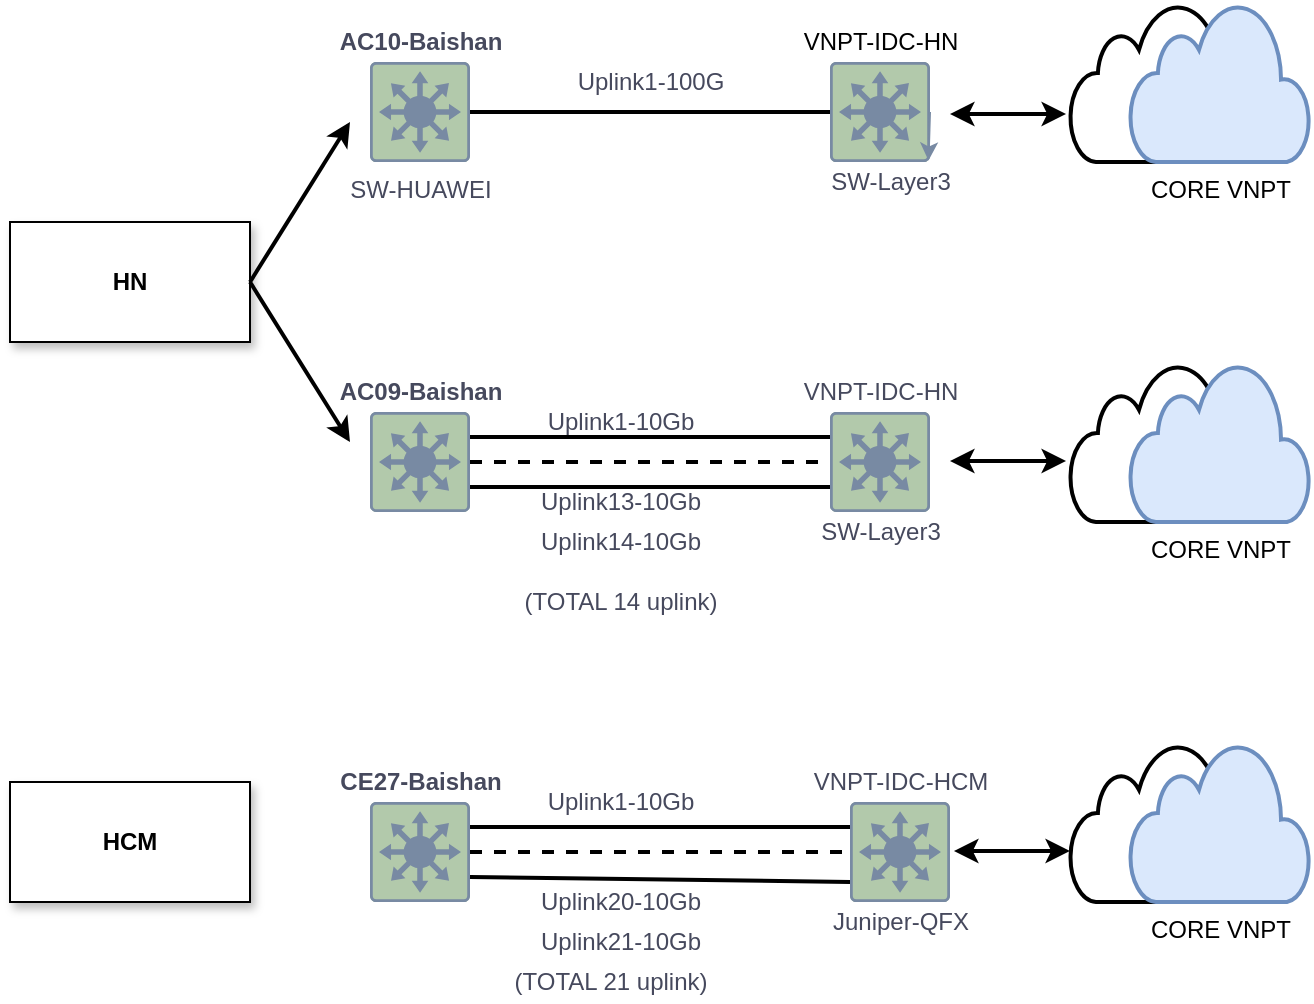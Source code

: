 <mxfile version="16.6.1" type="github">
  <diagram id="zg_nwdsOLGQ5OXIXQM-a" name="Page-1">
    <mxGraphModel dx="1426" dy="769" grid="1" gridSize="10" guides="1" tooltips="1" connect="1" arrows="1" fold="1" page="1" pageScale="1" pageWidth="850" pageHeight="1100" math="0" shadow="0">
      <root>
        <mxCell id="0" />
        <mxCell id="1" parent="0" />
        <mxCell id="f6KAYN7GES7s_KWKaqu8-1" value="" style="sketch=0;points=[[0.015,0.015,0],[0.985,0.015,0],[0.985,0.985,0],[0.015,0.985,0],[0.25,0,0],[0.5,0,0],[0.75,0,0],[1,0.25,0],[1,0.5,0],[1,0.75,0],[0.75,1,0],[0.5,1,0],[0.25,1,0],[0,0.75,0],[0,0.5,0],[0,0.25,0]];verticalLabelPosition=bottom;html=1;verticalAlign=top;aspect=fixed;align=center;pointerEvents=1;shape=mxgraph.cisco19.rect;prIcon=l3_switch;fillColor=#B2C9AB;strokeColor=#788AA3;fontColor=#46495D;" vertex="1" parent="1">
          <mxGeometry x="200" y="245" width="50" height="50" as="geometry" />
        </mxCell>
        <mxCell id="f6KAYN7GES7s_KWKaqu8-2" value="SW-HUAWEI" style="sketch=0;points=[[0.015,0.015,0],[0.985,0.015,0],[0.985,0.985,0],[0.015,0.985,0],[0.25,0,0],[0.5,0,0],[0.75,0,0],[1,0.25,0],[1,0.5,0],[1,0.75,0],[0.75,1,0],[0.5,1,0],[0.25,1,0],[0,0.75,0],[0,0.5,0],[0,0.25,0]];verticalLabelPosition=bottom;html=1;verticalAlign=top;aspect=fixed;align=center;pointerEvents=1;shape=mxgraph.cisco19.rect;prIcon=l3_switch;fillColor=#B2C9AB;strokeColor=#788AA3;fontColor=#46495D;" vertex="1" parent="1">
          <mxGeometry x="200" y="70" width="50" height="50" as="geometry" />
        </mxCell>
        <mxCell id="f6KAYN7GES7s_KWKaqu8-3" value="" style="sketch=0;points=[[0.015,0.015,0],[0.985,0.015,0],[0.985,0.985,0],[0.015,0.985,0],[0.25,0,0],[0.5,0,0],[0.75,0,0],[1,0.25,0],[1,0.5,0],[1,0.75,0],[0.75,1,0],[0.5,1,0],[0.25,1,0],[0,0.75,0],[0,0.5,0],[0,0.25,0]];verticalLabelPosition=bottom;html=1;verticalAlign=top;aspect=fixed;align=center;pointerEvents=1;shape=mxgraph.cisco19.rect;prIcon=l3_switch;fillColor=#B2C9AB;strokeColor=#788AA3;fontColor=#46495D;" vertex="1" parent="1">
          <mxGeometry x="430" y="70" width="50" height="50" as="geometry" />
        </mxCell>
        <mxCell id="f6KAYN7GES7s_KWKaqu8-8" style="edgeStyle=orthogonalEdgeStyle;rounded=0;orthogonalLoop=1;jettySize=auto;html=1;exitX=1;exitY=0.5;exitDx=0;exitDy=0;exitPerimeter=0;strokeColor=#788AA3;fontColor=#46495D;" edge="1" parent="1" source="f6KAYN7GES7s_KWKaqu8-4">
          <mxGeometry relative="1" as="geometry">
            <mxPoint x="480" y="270" as="targetPoint" />
          </mxGeometry>
        </mxCell>
        <mxCell id="f6KAYN7GES7s_KWKaqu8-4" value="" style="sketch=0;points=[[0.015,0.015,0],[0.985,0.015,0],[0.985,0.985,0],[0.015,0.985,0],[0.25,0,0],[0.5,0,0],[0.75,0,0],[1,0.25,0],[1,0.5,0],[1,0.75,0],[0.75,1,0],[0.5,1,0],[0.25,1,0],[0,0.75,0],[0,0.5,0],[0,0.25,0]];verticalLabelPosition=bottom;html=1;verticalAlign=top;aspect=fixed;align=center;pointerEvents=1;shape=mxgraph.cisco19.rect;prIcon=l3_switch;fillColor=#B2C9AB;strokeColor=#788AA3;fontColor=#46495D;" vertex="1" parent="1">
          <mxGeometry x="430" y="245" width="50" height="50" as="geometry" />
        </mxCell>
        <mxCell id="f6KAYN7GES7s_KWKaqu8-5" value="" style="sketch=0;points=[[0.015,0.015,0],[0.985,0.015,0],[0.985,0.985,0],[0.015,0.985,0],[0.25,0,0],[0.5,0,0],[0.75,0,0],[1,0.25,0],[1,0.5,0],[1,0.75,0],[0.75,1,0],[0.5,1,0],[0.25,1,0],[0,0.75,0],[0,0.5,0],[0,0.25,0]];verticalLabelPosition=bottom;html=1;verticalAlign=top;aspect=fixed;align=center;pointerEvents=1;shape=mxgraph.cisco19.rect;prIcon=l3_switch;fillColor=#B2C9AB;strokeColor=#788AA3;fontColor=#46495D;" vertex="1" parent="1">
          <mxGeometry x="200" y="440" width="50" height="50" as="geometry" />
        </mxCell>
        <mxCell id="f6KAYN7GES7s_KWKaqu8-6" value="" style="sketch=0;points=[[0.015,0.015,0],[0.985,0.015,0],[0.985,0.985,0],[0.015,0.985,0],[0.25,0,0],[0.5,0,0],[0.75,0,0],[1,0.25,0],[1,0.5,0],[1,0.75,0],[0.75,1,0],[0.5,1,0],[0.25,1,0],[0,0.75,0],[0,0.5,0],[0,0.25,0]];verticalLabelPosition=bottom;html=1;verticalAlign=top;aspect=fixed;align=center;pointerEvents=1;shape=mxgraph.cisco19.rect;prIcon=l3_switch;fillColor=#B2C9AB;strokeColor=#788AA3;fontColor=#46495D;" vertex="1" parent="1">
          <mxGeometry x="440" y="440" width="50" height="50" as="geometry" />
        </mxCell>
        <mxCell id="f6KAYN7GES7s_KWKaqu8-7" style="edgeStyle=orthogonalEdgeStyle;rounded=0;orthogonalLoop=1;jettySize=auto;html=1;exitX=1;exitY=0.5;exitDx=0;exitDy=0;exitPerimeter=0;entryX=0.985;entryY=0.985;entryDx=0;entryDy=0;entryPerimeter=0;strokeColor=#788AA3;fontColor=#46495D;" edge="1" parent="1" source="f6KAYN7GES7s_KWKaqu8-3" target="f6KAYN7GES7s_KWKaqu8-3">
          <mxGeometry relative="1" as="geometry" />
        </mxCell>
        <mxCell id="f6KAYN7GES7s_KWKaqu8-11" value="" style="html=1;rounded=1;sketch=0;fontColor=#46495D;strokeColor=default;fillColor=#B2C9AB;exitX=1;exitY=0.5;exitDx=0;exitDy=0;exitPerimeter=0;entryX=0;entryY=0.5;entryDx=0;entryDy=0;entryPerimeter=0;strokeWidth=2;endArrow=none;endFill=0;" edge="1" parent="1" source="f6KAYN7GES7s_KWKaqu8-2" target="f6KAYN7GES7s_KWKaqu8-3">
          <mxGeometry width="100" relative="1" as="geometry">
            <mxPoint x="370" y="390" as="sourcePoint" />
            <mxPoint x="470" y="390" as="targetPoint" />
          </mxGeometry>
        </mxCell>
        <mxCell id="f6KAYN7GES7s_KWKaqu8-12" value="&lt;b&gt;AC10-Baishan&lt;/b&gt;" style="text;html=1;resizable=0;autosize=1;align=center;verticalAlign=middle;points=[];fillColor=none;strokeColor=none;rounded=0;sketch=0;fontColor=#46495D;" vertex="1" parent="1">
          <mxGeometry x="175" y="50" width="100" height="20" as="geometry" />
        </mxCell>
        <mxCell id="f6KAYN7GES7s_KWKaqu8-13" value="VNPT-IDC-HN" style="text;html=1;resizable=0;autosize=1;align=center;verticalAlign=middle;points=[];rounded=0;sketch=0;" vertex="1" parent="1">
          <mxGeometry x="410" y="50" width="90" height="20" as="geometry" />
        </mxCell>
        <mxCell id="f6KAYN7GES7s_KWKaqu8-14" value="Uplink1-100G" style="text;html=1;align=center;verticalAlign=middle;resizable=0;points=[];autosize=1;strokeColor=none;fillColor=none;fontColor=#46495D;" vertex="1" parent="1">
          <mxGeometry x="295" y="70" width="90" height="20" as="geometry" />
        </mxCell>
        <mxCell id="f6KAYN7GES7s_KWKaqu8-16" value="&lt;b&gt;AC09-Baishan&lt;/b&gt;" style="text;html=1;resizable=0;autosize=1;align=center;verticalAlign=middle;points=[];fillColor=none;strokeColor=none;rounded=0;sketch=0;fontColor=#46495D;" vertex="1" parent="1">
          <mxGeometry x="175" y="225" width="100" height="20" as="geometry" />
        </mxCell>
        <mxCell id="f6KAYN7GES7s_KWKaqu8-17" value="VNPT-IDC-HN" style="text;html=1;align=center;verticalAlign=middle;resizable=0;points=[];autosize=1;strokeColor=none;fillColor=none;fontColor=#46495D;" vertex="1" parent="1">
          <mxGeometry x="410" y="225" width="90" height="20" as="geometry" />
        </mxCell>
        <mxCell id="f6KAYN7GES7s_KWKaqu8-18" value="" style="html=1;rounded=1;sketch=0;fontColor=#46495D;strokeColor=default;fillColor=#B2C9AB;exitX=1;exitY=0.25;exitDx=0;exitDy=0;exitPerimeter=0;entryX=0;entryY=0.25;entryDx=0;entryDy=0;entryPerimeter=0;strokeWidth=2;endArrow=none;endFill=0;" edge="1" parent="1" source="f6KAYN7GES7s_KWKaqu8-1" target="f6KAYN7GES7s_KWKaqu8-4">
          <mxGeometry width="100" relative="1" as="geometry">
            <mxPoint x="260" y="110" as="sourcePoint" />
            <mxPoint x="440" y="110" as="targetPoint" />
            <Array as="points" />
          </mxGeometry>
        </mxCell>
        <mxCell id="f6KAYN7GES7s_KWKaqu8-19" value="" style="html=1;rounded=1;sketch=0;fontColor=#46495D;strokeColor=default;fillColor=#B2C9AB;exitX=1;exitY=0.5;exitDx=0;exitDy=0;exitPerimeter=0;entryX=0;entryY=0.5;entryDx=0;entryDy=0;entryPerimeter=0;strokeWidth=2;endArrow=none;endFill=0;dashed=1;" edge="1" parent="1" source="f6KAYN7GES7s_KWKaqu8-1" target="f6KAYN7GES7s_KWKaqu8-4">
          <mxGeometry width="100" relative="1" as="geometry">
            <mxPoint x="260" y="267.5" as="sourcePoint" />
            <mxPoint x="440" y="267.5" as="targetPoint" />
            <Array as="points" />
          </mxGeometry>
        </mxCell>
        <mxCell id="f6KAYN7GES7s_KWKaqu8-20" value="" style="html=1;rounded=1;sketch=0;fontColor=#46495D;strokeColor=default;fillColor=#B2C9AB;exitX=1;exitY=0.75;exitDx=0;exitDy=0;exitPerimeter=0;entryX=0;entryY=0.75;entryDx=0;entryDy=0;entryPerimeter=0;strokeWidth=2;endArrow=none;endFill=0;" edge="1" parent="1" source="f6KAYN7GES7s_KWKaqu8-1" target="f6KAYN7GES7s_KWKaqu8-4">
          <mxGeometry width="100" relative="1" as="geometry">
            <mxPoint x="260" y="267.5" as="sourcePoint" />
            <mxPoint x="440" y="267.5" as="targetPoint" />
            <Array as="points" />
          </mxGeometry>
        </mxCell>
        <mxCell id="f6KAYN7GES7s_KWKaqu8-21" value="" style="html=1;rounded=1;sketch=0;fontColor=#46495D;strokeColor=default;fillColor=#B2C9AB;exitX=1;exitY=0.25;exitDx=0;exitDy=0;exitPerimeter=0;entryX=0;entryY=0.25;entryDx=0;entryDy=0;entryPerimeter=0;strokeWidth=2;endArrow=none;endFill=0;" edge="1" parent="1" source="f6KAYN7GES7s_KWKaqu8-5" target="f6KAYN7GES7s_KWKaqu8-6">
          <mxGeometry width="100" relative="1" as="geometry">
            <mxPoint x="260" y="262.5" as="sourcePoint" />
            <mxPoint x="440" y="262.5" as="targetPoint" />
            <Array as="points" />
          </mxGeometry>
        </mxCell>
        <mxCell id="f6KAYN7GES7s_KWKaqu8-22" value="" style="html=1;rounded=1;sketch=0;fontColor=#46495D;strokeColor=default;fillColor=#B2C9AB;exitX=1;exitY=0.5;exitDx=0;exitDy=0;exitPerimeter=0;entryX=0;entryY=0.5;entryDx=0;entryDy=0;entryPerimeter=0;strokeWidth=2;endArrow=none;endFill=0;dashed=1;" edge="1" parent="1" source="f6KAYN7GES7s_KWKaqu8-5" target="f6KAYN7GES7s_KWKaqu8-6">
          <mxGeometry width="100" relative="1" as="geometry">
            <mxPoint x="260" y="275" as="sourcePoint" />
            <mxPoint x="440" y="275" as="targetPoint" />
            <Array as="points" />
          </mxGeometry>
        </mxCell>
        <mxCell id="f6KAYN7GES7s_KWKaqu8-23" value="" style="html=1;rounded=1;sketch=0;fontColor=#46495D;strokeColor=default;fillColor=#B2C9AB;exitX=1;exitY=0.75;exitDx=0;exitDy=0;exitPerimeter=0;entryX=0;entryY=0.75;entryDx=0;entryDy=0;entryPerimeter=0;strokeWidth=2;endArrow=none;endFill=0;" edge="1" parent="1" source="f6KAYN7GES7s_KWKaqu8-5">
          <mxGeometry width="100" relative="1" as="geometry">
            <mxPoint x="260" y="480" as="sourcePoint" />
            <mxPoint x="440" y="480" as="targetPoint" />
            <Array as="points" />
          </mxGeometry>
        </mxCell>
        <mxCell id="f6KAYN7GES7s_KWKaqu8-24" value="&lt;b&gt;CE27-Baishan&lt;/b&gt;" style="text;html=1;resizable=0;autosize=1;align=center;verticalAlign=middle;points=[];fillColor=none;strokeColor=none;rounded=0;sketch=0;fontColor=#46495D;" vertex="1" parent="1">
          <mxGeometry x="175" y="420" width="100" height="20" as="geometry" />
        </mxCell>
        <mxCell id="f6KAYN7GES7s_KWKaqu8-25" value="VNPT-IDC-HCM" style="text;html=1;align=center;verticalAlign=middle;resizable=0;points=[];autosize=1;strokeColor=none;fillColor=none;fontColor=#46495D;" vertex="1" parent="1">
          <mxGeometry x="415" y="420" width="100" height="20" as="geometry" />
        </mxCell>
        <mxCell id="f6KAYN7GES7s_KWKaqu8-26" value="" style="html=1;verticalLabelPosition=bottom;align=center;labelBackgroundColor=#ffffff;verticalAlign=top;strokeWidth=2;shadow=0;dashed=0;shape=mxgraph.ios7.icons.cloud;rounded=0;sketch=0;" vertex="1" parent="1">
          <mxGeometry x="550" y="40" width="90" height="80" as="geometry" />
        </mxCell>
        <mxCell id="f6KAYN7GES7s_KWKaqu8-29" value="CORE VNPT" style="html=1;verticalLabelPosition=bottom;align=center;labelBackgroundColor=#ffffff;verticalAlign=top;strokeWidth=2;shadow=0;dashed=0;shape=mxgraph.ios7.icons.cloud;rounded=0;sketch=0;fillColor=#dae8fc;strokeColor=#6c8ebf;" vertex="1" parent="1">
          <mxGeometry x="580" y="40" width="90" height="80" as="geometry" />
        </mxCell>
        <mxCell id="f6KAYN7GES7s_KWKaqu8-30" value="" style="html=1;verticalLabelPosition=bottom;align=center;labelBackgroundColor=#ffffff;verticalAlign=top;strokeWidth=2;shadow=0;dashed=0;shape=mxgraph.ios7.icons.cloud;rounded=0;sketch=0;" vertex="1" parent="1">
          <mxGeometry x="550" y="220" width="90" height="80" as="geometry" />
        </mxCell>
        <mxCell id="f6KAYN7GES7s_KWKaqu8-31" value="CORE VNPT" style="html=1;verticalLabelPosition=bottom;align=center;labelBackgroundColor=#ffffff;verticalAlign=top;strokeWidth=2;shadow=0;dashed=0;shape=mxgraph.ios7.icons.cloud;rounded=0;sketch=0;fillColor=#dae8fc;strokeColor=#6c8ebf;" vertex="1" parent="1">
          <mxGeometry x="580" y="220" width="90" height="80" as="geometry" />
        </mxCell>
        <mxCell id="f6KAYN7GES7s_KWKaqu8-32" value="" style="html=1;verticalLabelPosition=bottom;align=center;labelBackgroundColor=#ffffff;verticalAlign=top;strokeWidth=2;shadow=0;dashed=0;shape=mxgraph.ios7.icons.cloud;rounded=0;sketch=0;" vertex="1" parent="1">
          <mxGeometry x="550" y="410" width="90" height="80" as="geometry" />
        </mxCell>
        <mxCell id="f6KAYN7GES7s_KWKaqu8-33" value="CORE VNPT" style="html=1;verticalLabelPosition=bottom;align=center;labelBackgroundColor=#ffffff;verticalAlign=top;strokeWidth=2;shadow=0;dashed=0;shape=mxgraph.ios7.icons.cloud;rounded=0;sketch=0;fillColor=#dae8fc;strokeColor=#6c8ebf;" vertex="1" parent="1">
          <mxGeometry x="580" y="410" width="90" height="80" as="geometry" />
        </mxCell>
        <mxCell id="f6KAYN7GES7s_KWKaqu8-41" value="" style="html=1;rounded=1;sketch=0;fontColor=#46495D;strokeColor=default;fillColor=#B2C9AB;entryX=-0.022;entryY=0.7;entryDx=0;entryDy=0;entryPerimeter=0;strokeWidth=2;endArrow=classic;endFill=1;startArrow=classic;startFill=1;" edge="1" parent="1" target="f6KAYN7GES7s_KWKaqu8-26">
          <mxGeometry width="100" relative="1" as="geometry">
            <mxPoint x="490" y="96" as="sourcePoint" />
            <mxPoint x="570" y="90" as="targetPoint" />
            <Array as="points">
              <mxPoint x="510" y="96" />
            </Array>
          </mxGeometry>
        </mxCell>
        <mxCell id="f6KAYN7GES7s_KWKaqu8-48" value="" style="html=1;rounded=1;sketch=0;fontColor=#46495D;strokeColor=default;fillColor=#B2C9AB;entryX=-0.022;entryY=0.7;entryDx=0;entryDy=0;entryPerimeter=0;strokeWidth=2;endArrow=classic;endFill=1;startArrow=classic;startFill=1;" edge="1" parent="1">
          <mxGeometry width="100" relative="1" as="geometry">
            <mxPoint x="490" y="269.5" as="sourcePoint" />
            <mxPoint x="548.02" y="269.5" as="targetPoint" />
            <Array as="points" />
          </mxGeometry>
        </mxCell>
        <mxCell id="f6KAYN7GES7s_KWKaqu8-49" value="" style="html=1;rounded=1;sketch=0;fontColor=#46495D;strokeColor=default;fillColor=#B2C9AB;entryX=-0.022;entryY=0.7;entryDx=0;entryDy=0;entryPerimeter=0;strokeWidth=2;endArrow=classic;endFill=1;startArrow=classic;startFill=1;" edge="1" parent="1">
          <mxGeometry width="100" relative="1" as="geometry">
            <mxPoint x="491.98" y="464.5" as="sourcePoint" />
            <mxPoint x="550" y="464.5" as="targetPoint" />
            <Array as="points">
              <mxPoint x="511.98" y="464.5" />
            </Array>
          </mxGeometry>
        </mxCell>
        <mxCell id="f6KAYN7GES7s_KWKaqu8-50" value="Uplink1-10Gb" style="text;html=1;align=center;verticalAlign=middle;resizable=0;points=[];autosize=1;strokeColor=none;fillColor=none;fontColor=#46495D;" vertex="1" parent="1">
          <mxGeometry x="280" y="240" width="90" height="20" as="geometry" />
        </mxCell>
        <mxCell id="f6KAYN7GES7s_KWKaqu8-53" value="Uplink14-10Gb" style="text;html=1;align=center;verticalAlign=middle;resizable=0;points=[];autosize=1;strokeColor=none;fillColor=none;fontColor=#46495D;" vertex="1" parent="1">
          <mxGeometry x="275" y="300" width="100" height="20" as="geometry" />
        </mxCell>
        <mxCell id="f6KAYN7GES7s_KWKaqu8-54" value="Uplink13-10Gb" style="text;html=1;align=center;verticalAlign=middle;resizable=0;points=[];autosize=1;strokeColor=none;fillColor=none;fontColor=#46495D;" vertex="1" parent="1">
          <mxGeometry x="275" y="280" width="100" height="20" as="geometry" />
        </mxCell>
        <mxCell id="f6KAYN7GES7s_KWKaqu8-55" value="Uplink1-10Gb" style="text;html=1;align=center;verticalAlign=middle;resizable=0;points=[];autosize=1;strokeColor=none;fillColor=none;fontColor=#46495D;" vertex="1" parent="1">
          <mxGeometry x="280" y="430" width="90" height="20" as="geometry" />
        </mxCell>
        <mxCell id="f6KAYN7GES7s_KWKaqu8-56" value="Uplink21-10Gb" style="text;html=1;align=center;verticalAlign=middle;resizable=0;points=[];autosize=1;strokeColor=none;fillColor=none;fontColor=#46495D;" vertex="1" parent="1">
          <mxGeometry x="275" y="500" width="100" height="20" as="geometry" />
        </mxCell>
        <mxCell id="f6KAYN7GES7s_KWKaqu8-57" value="Uplink20-10Gb" style="text;html=1;align=center;verticalAlign=middle;resizable=0;points=[];autosize=1;strokeColor=none;fillColor=none;fontColor=#46495D;" vertex="1" parent="1">
          <mxGeometry x="275" y="480" width="100" height="20" as="geometry" />
        </mxCell>
        <mxCell id="f6KAYN7GES7s_KWKaqu8-59" value="SW-Layer3" style="text;html=1;align=center;verticalAlign=middle;resizable=0;points=[];autosize=1;strokeColor=none;fillColor=none;fontColor=#46495D;" vertex="1" parent="1">
          <mxGeometry x="420" y="120" width="80" height="20" as="geometry" />
        </mxCell>
        <mxCell id="f6KAYN7GES7s_KWKaqu8-60" value="SW-Layer3" style="text;html=1;align=center;verticalAlign=middle;resizable=0;points=[];autosize=1;strokeColor=none;fillColor=none;fontColor=#46495D;" vertex="1" parent="1">
          <mxGeometry x="415" y="295" width="80" height="20" as="geometry" />
        </mxCell>
        <mxCell id="f6KAYN7GES7s_KWKaqu8-61" value="Juniper-QFX" style="text;html=1;align=center;verticalAlign=middle;resizable=0;points=[];autosize=1;strokeColor=none;fillColor=none;fontColor=#46495D;" vertex="1" parent="1">
          <mxGeometry x="425" y="490" width="80" height="20" as="geometry" />
        </mxCell>
        <mxCell id="f6KAYN7GES7s_KWKaqu8-63" value="(TOTAL 21 uplink)" style="text;html=1;align=center;verticalAlign=middle;resizable=0;points=[];autosize=1;strokeColor=none;fillColor=none;fontColor=#46495D;" vertex="1" parent="1">
          <mxGeometry x="265" y="520" width="110" height="20" as="geometry" />
        </mxCell>
        <mxCell id="f6KAYN7GES7s_KWKaqu8-66" value="&lt;b&gt;HN&lt;/b&gt;" style="rounded=0;whiteSpace=wrap;html=1;shadow=1;sketch=0;" vertex="1" parent="1">
          <mxGeometry x="20" y="150" width="120" height="60" as="geometry" />
        </mxCell>
        <mxCell id="f6KAYN7GES7s_KWKaqu8-67" value="&lt;b&gt;HCM&lt;/b&gt;" style="rounded=0;whiteSpace=wrap;html=1;shadow=1;sketch=0;" vertex="1" parent="1">
          <mxGeometry x="20" y="430" width="120" height="60" as="geometry" />
        </mxCell>
        <mxCell id="f6KAYN7GES7s_KWKaqu8-68" value="(TOTAL 14 uplink)" style="text;html=1;align=center;verticalAlign=middle;resizable=0;points=[];autosize=1;strokeColor=none;fillColor=none;fontColor=#46495D;" vertex="1" parent="1">
          <mxGeometry x="270" y="330" width="110" height="20" as="geometry" />
        </mxCell>
        <mxCell id="f6KAYN7GES7s_KWKaqu8-71" value="" style="html=1;rounded=1;sketch=0;fontColor=#46495D;strokeColor=default;fillColor=#B2C9AB;strokeWidth=2;endArrow=classic;endFill=1;startArrow=none;startFill=0;exitX=1;exitY=0.5;exitDx=0;exitDy=0;" edge="1" parent="1" source="f6KAYN7GES7s_KWKaqu8-66">
          <mxGeometry width="100" relative="1" as="geometry">
            <mxPoint x="130.0" y="169.5" as="sourcePoint" />
            <mxPoint x="190" y="100" as="targetPoint" />
            <Array as="points" />
          </mxGeometry>
        </mxCell>
        <mxCell id="f6KAYN7GES7s_KWKaqu8-72" value="" style="html=1;rounded=1;sketch=0;fontColor=#46495D;strokeColor=default;fillColor=#B2C9AB;strokeWidth=2;endArrow=classic;endFill=1;startArrow=none;startFill=0;" edge="1" parent="1">
          <mxGeometry width="100" relative="1" as="geometry">
            <mxPoint x="140" y="180" as="sourcePoint" />
            <mxPoint x="190" y="260" as="targetPoint" />
            <Array as="points" />
          </mxGeometry>
        </mxCell>
      </root>
    </mxGraphModel>
  </diagram>
</mxfile>

